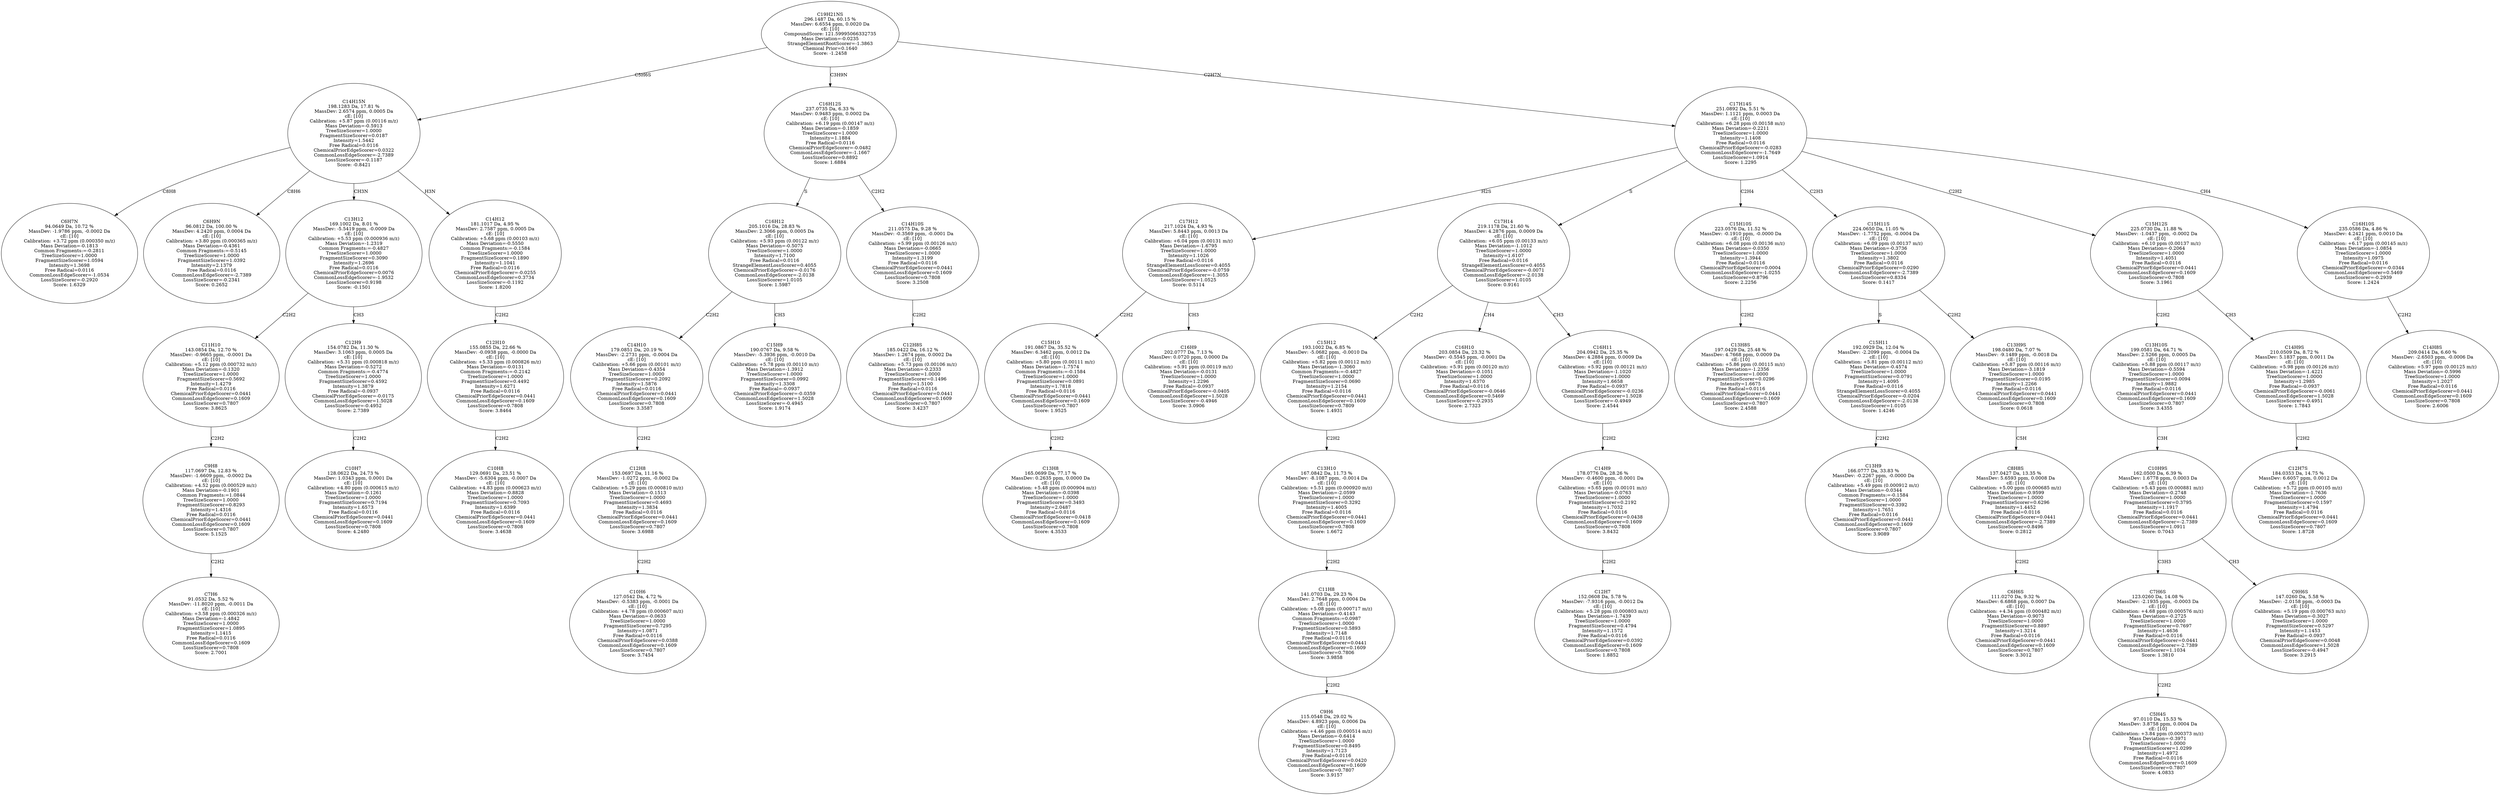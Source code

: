 strict digraph {
v1 [label="C6H7N\n94.0649 Da, 10.72 %\nMassDev: -1.9786 ppm, -0.0002 Da\ncE: [10]\nCalibration: +3.72 ppm (0.000350 m/z)\nMass Deviation=-0.1813\nCommon Fragments:=-0.2811\nTreeSizeScorer=1.0000\nFragmentSizeScorer=1.0594\nIntensity=1.3698\nFree Radical=0.0116\nCommonLossEdgeScorer=-1.0534\nLossSizeScorer=-0.2920\nScore: 1.6329"];
v2 [label="C6H9N\n96.0812 Da, 100.00 %\nMassDev: 4.2420 ppm, 0.0004 Da\ncE: [10]\nCalibration: +3.80 ppm (0.000365 m/z)\nMass Deviation=-0.4361\nCommon Fragments:=-0.5145\nTreeSizeScorer=1.0000\nFragmentSizeScorer=1.0392\nIntensity=2.1379\nFree Radical=0.0116\nCommonLossEdgeScorer=-2.7389\nLossSizeScorer=-0.2341\nScore: 0.2652"];
v3 [label="C7H6\n91.0532 Da, 5.52 %\nMassDev: -11.8020 ppm, -0.0011 Da\ncE: [10]\nCalibration: +3.58 ppm (0.000326 m/z)\nMass Deviation=-1.4842\nTreeSizeScorer=1.0000\nFragmentSizeScorer=1.0895\nIntensity=1.1415\nFree Radical=0.0116\nCommonLossEdgeScorer=0.1609\nLossSizeScorer=0.7808\nScore: 2.7001"];
v4 [label="C9H8\n117.0697 Da, 12.83 %\nMassDev: -1.6609 ppm, -0.0002 Da\ncE: [10]\nCalibration: +4.52 ppm (0.000529 m/z)\nMass Deviation=-0.1901\nCommon Fragments:=1.0844\nTreeSizeScorer=1.0000\nFragmentSizeScorer=0.8293\nIntensity=1.4316\nFree Radical=0.0116\nChemicalPriorEdgeScorer=0.0441\nCommonLossEdgeScorer=0.1609\nLossSizeScorer=0.7807\nScore: 5.1525"];
v5 [label="C11H10\n143.0854 Da, 12.70 %\nMassDev: -0.9665 ppm, -0.0001 Da\ncE: [10]\nCalibration: +5.12 ppm (0.000732 m/z)\nMass Deviation=-0.1320\nTreeSizeScorer=1.0000\nFragmentSizeScorer=0.5692\nIntensity=1.4279\nFree Radical=0.0116\nChemicalPriorEdgeScorer=0.0441\nCommonLossEdgeScorer=0.1609\nLossSizeScorer=0.7807\nScore: 3.8625"];
v6 [label="C10H7\n128.0622 Da, 24.73 %\nMassDev: 1.0343 ppm, 0.0001 Da\ncE: [10]\nCalibration: +4.80 ppm (0.000615 m/z)\nMass Deviation=-0.1261\nTreeSizeScorer=1.0000\nFragmentSizeScorer=0.7194\nIntensity=1.6573\nFree Radical=0.0116\nChemicalPriorEdgeScorer=0.0441\nCommonLossEdgeScorer=0.1609\nLossSizeScorer=0.7808\nScore: 4.2480"];
v7 [label="C12H9\n154.0782 Da, 11.30 %\nMassDev: 3.1063 ppm, 0.0005 Da\ncE: [10]\nCalibration: +5.31 ppm (0.000818 m/z)\nMass Deviation=-0.5272\nCommon Fragments:=-0.4774\nTreeSizeScorer=1.0000\nFragmentSizeScorer=0.4592\nIntensity=1.3879\nFree Radical=-0.0937\nChemicalPriorEdgeScorer=-0.0175\nCommonLossEdgeScorer=1.5028\nLossSizeScorer=-0.4952\nScore: 2.7389"];
v8 [label="C13H12\n169.1002 Da, 8.01 %\nMassDev: -5.5419 ppm, -0.0009 Da\ncE: [10]\nCalibration: +5.53 ppm (0.000936 m/z)\nMass Deviation=-1.2319\nCommon Fragments:=-0.4827\nTreeSizeScorer=1.0000\nFragmentSizeScorer=0.3090\nIntensity=1.2696\nFree Radical=0.0116\nChemicalPriorEdgeScorer=0.0076\nCommonLossEdgeScorer=-1.9532\nLossSizeScorer=0.9198\nScore: -0.1501"];
v9 [label="C10H8\n129.0691 Da, 23.51 %\nMassDev: -5.6304 ppm, -0.0007 Da\ncE: [10]\nCalibration: +4.83 ppm (0.000623 m/z)\nMass Deviation=-0.8828\nTreeSizeScorer=1.0000\nFragmentSizeScorer=0.7093\nIntensity=1.6399\nFree Radical=0.0116\nChemicalPriorEdgeScorer=0.0441\nCommonLossEdgeScorer=0.1609\nLossSizeScorer=0.7808\nScore: 3.4638"];
v10 [label="C12H10\n155.0855 Da, 22.66 %\nMassDev: -0.0938 ppm, -0.0000 Da\ncE: [10]\nCalibration: +5.33 ppm (0.000826 m/z)\nMass Deviation=-0.0131\nCommon Fragments:=-0.2142\nTreeSizeScorer=1.0000\nFragmentSizeScorer=0.4492\nIntensity=1.6271\nFree Radical=0.0116\nChemicalPriorEdgeScorer=0.0441\nCommonLossEdgeScorer=0.1609\nLossSizeScorer=0.7808\nScore: 3.8464"];
v11 [label="C14H12\n181.1017 Da, 4.95 %\nMassDev: 2.7587 ppm, 0.0005 Da\ncE: [10]\nCalibration: +5.68 ppm (0.00103 m/z)\nMass Deviation=-0.5550\nCommon Fragments:=-0.1584\nTreeSizeScorer=1.0000\nFragmentSizeScorer=0.1890\nIntensity=1.1041\nFree Radical=0.0116\nChemicalPriorEdgeScorer=-0.0255\nCommonLossEdgeScorer=0.3734\nLossSizeScorer=-0.1192\nScore: 1.8200"];
v12 [label="C14H15N\n198.1283 Da, 17.81 %\nMassDev: 2.6574 ppm, 0.0005 Da\ncE: [10]\nCalibration: +5.87 ppm (0.00116 m/z)\nMass Deviation=-0.5913\nTreeSizeScorer=1.0000\nFragmentSizeScorer=0.0187\nIntensity=1.5442\nFree Radical=0.0116\nChemicalPriorEdgeScorer=0.0322\nCommonLossEdgeScorer=-2.7389\nLossSizeScorer=-0.1187\nScore: -0.8421"];
v13 [label="C10H6\n127.0542 Da, 4.72 %\nMassDev: -0.5383 ppm, -0.0001 Da\ncE: [10]\nCalibration: +4.78 ppm (0.000607 m/z)\nMass Deviation=-0.0633\nTreeSizeScorer=1.0000\nFragmentSizeScorer=0.7295\nIntensity=1.0871\nFree Radical=0.0116\nChemicalPriorEdgeScorer=0.0388\nCommonLossEdgeScorer=0.1609\nLossSizeScorer=0.7807\nScore: 3.7454"];
v14 [label="C12H8\n153.0697 Da, 11.16 %\nMassDev: -1.0272 ppm, -0.0002 Da\ncE: [10]\nCalibration: +5.29 ppm (0.000810 m/z)\nMass Deviation=-0.1513\nTreeSizeScorer=1.0000\nFragmentSizeScorer=0.4693\nIntensity=1.3834\nFree Radical=0.0116\nChemicalPriorEdgeScorer=0.0441\nCommonLossEdgeScorer=0.1609\nLossSizeScorer=0.7807\nScore: 3.6988"];
v15 [label="C14H10\n179.0851 Da, 20.19 %\nMassDev: -2.2731 ppm, -0.0004 Da\ncE: [10]\nCalibration: +5.66 ppm (0.00101 m/z)\nMass Deviation=-0.4354\nTreeSizeScorer=1.0000\nFragmentSizeScorer=0.2092\nIntensity=1.5876\nFree Radical=0.0116\nChemicalPriorEdgeScorer=0.0441\nCommonLossEdgeScorer=0.1609\nLossSizeScorer=0.7808\nScore: 3.3587"];
v16 [label="C15H9\n190.0767 Da, 9.58 %\nMassDev: -5.3936 ppm, -0.0010 Da\ncE: [10]\nCalibration: +5.78 ppm (0.00110 m/z)\nMass Deviation=-1.3912\nTreeSizeScorer=1.0000\nFragmentSizeScorer=0.0992\nIntensity=1.3308\nFree Radical=-0.0937\nChemicalPriorEdgeScorer=-0.0359\nCommonLossEdgeScorer=1.5028\nLossSizeScorer=-0.4945\nScore: 1.9174"];
v17 [label="C16H12\n205.1016 Da, 28.83 %\nMassDev: 2.3066 ppm, 0.0005 Da\ncE: [10]\nCalibration: +5.93 ppm (0.00122 m/z)\nMass Deviation=-0.5075\nTreeSizeScorer=1.0000\nIntensity=1.7100\nFree Radical=0.0116\nStrangeElementLossScorer=0.4055\nChemicalPriorEdgeScorer=-0.0176\nCommonLossEdgeScorer=-2.0138\nLossSizeScorer=1.0105\nScore: 1.5987"];
v18 [label="C12H8S\n185.0422 Da, 16.12 %\nMassDev: 1.2674 ppm, 0.0002 Da\ncE: [10]\nCalibration: +5.73 ppm (0.00106 m/z)\nMass Deviation=-0.2333\nTreeSizeScorer=1.0000\nFragmentSizeScorer=0.1496\nIntensity=1.5100\nFree Radical=0.0116\nChemicalPriorEdgeScorer=0.0441\nCommonLossEdgeScorer=0.1609\nLossSizeScorer=0.7807\nScore: 3.4237"];
v19 [label="C14H10S\n211.0575 Da, 9.28 %\nMassDev: -0.3569 ppm, -0.0001 Da\ncE: [10]\nCalibration: +5.99 ppm (0.00126 m/z)\nMass Deviation=-0.0665\nTreeSizeScorer=1.0000\nIntensity=1.3199\nFree Radical=0.0116\nChemicalPriorEdgeScorer=0.0441\nCommonLossEdgeScorer=0.1609\nLossSizeScorer=0.7808\nScore: 3.2508"];
v20 [label="C16H12S\n237.0735 Da, 6.33 %\nMassDev: 0.9483 ppm, 0.0002 Da\ncE: [10]\nCalibration: +6.19 ppm (0.00147 m/z)\nMass Deviation=-0.1859\nTreeSizeScorer=1.0000\nIntensity=1.1884\nFree Radical=0.0116\nChemicalPriorEdgeScorer=-0.0482\nCommonLossEdgeScorer=-1.1667\nLossSizeScorer=0.8892\nScore: 1.6884"];
v21 [label="C13H8\n165.0699 Da, 77.17 %\nMassDev: 0.2635 ppm, 0.0000 Da\ncE: [10]\nCalibration: +5.48 ppm (0.000904 m/z)\nMass Deviation=-0.0398\nTreeSizeScorer=1.0000\nFragmentSizeScorer=0.3493\nIntensity=2.0487\nFree Radical=0.0116\nChemicalPriorEdgeScorer=0.0418\nCommonLossEdgeScorer=0.1609\nLossSizeScorer=0.7808\nScore: 4.3533"];
v22 [label="C15H10\n191.0867 Da, 35.52 %\nMassDev: 6.3462 ppm, 0.0012 Da\ncE: [10]\nCalibration: +5.80 ppm (0.00111 m/z)\nMass Deviation=-1.7574\nCommon Fragments:=-0.1584\nTreeSizeScorer=1.0000\nFragmentSizeScorer=0.0891\nIntensity=1.7818\nFree Radical=0.0116\nChemicalPriorEdgeScorer=0.0441\nCommonLossEdgeScorer=0.1609\nLossSizeScorer=0.7807\nScore: 1.9525"];
v23 [label="C16H9\n202.0777 Da, 7.13 %\nMassDev: 0.0720 ppm, 0.0000 Da\ncE: [10]\nCalibration: +5.91 ppm (0.00119 m/z)\nMass Deviation=-0.0131\nTreeSizeScorer=1.0000\nIntensity=1.2296\nFree Radical=-0.0937\nChemicalPriorEdgeScorer=-0.0405\nCommonLossEdgeScorer=1.5028\nLossSizeScorer=-0.4946\nScore: 3.0906"];
v24 [label="C17H12\n217.1024 Da, 4.93 %\nMassDev: 5.8443 ppm, 0.0013 Da\ncE: [10]\nCalibration: +6.04 ppm (0.00131 m/z)\nMass Deviation=-1.6795\nTreeSizeScorer=1.0000\nIntensity=1.1026\nFree Radical=0.0116\nStrangeElementLossScorer=0.4055\nChemicalPriorEdgeScorer=-0.0759\nCommonLossEdgeScorer=-1.3055\nLossSizeScorer=1.0525\nScore: 0.5114"];
v25 [label="C9H6\n115.0548 Da, 29.02 %\nMassDev: 4.8923 ppm, 0.0006 Da\ncE: [10]\nCalibration: +4.46 ppm (0.000514 m/z)\nMass Deviation=-0.6414\nTreeSizeScorer=1.0000\nFragmentSizeScorer=0.8495\nIntensity=1.7123\nFree Radical=0.0116\nChemicalPriorEdgeScorer=0.0420\nCommonLossEdgeScorer=0.1609\nLossSizeScorer=0.7807\nScore: 3.9157"];
v26 [label="C11H8\n141.0703 Da, 29.23 %\nMassDev: 2.7648 ppm, 0.0004 Da\ncE: [10]\nCalibration: +5.08 ppm (0.000717 m/z)\nMass Deviation=-0.4143\nCommon Fragments:=0.0987\nTreeSizeScorer=1.0000\nFragmentSizeScorer=0.5893\nIntensity=1.7148\nFree Radical=0.0116\nChemicalPriorEdgeScorer=0.0441\nCommonLossEdgeScorer=0.1609\nLossSizeScorer=0.7806\nScore: 3.9858"];
v27 [label="C13H10\n167.0842 Da, 11.73 %\nMassDev: -8.1087 ppm, -0.0014 Da\ncE: [10]\nCalibration: +5.51 ppm (0.000920 m/z)\nMass Deviation=-2.0599\nTreeSizeScorer=1.0000\nFragmentSizeScorer=0.3292\nIntensity=1.4005\nFree Radical=0.0116\nChemicalPriorEdgeScorer=0.0441\nCommonLossEdgeScorer=0.1609\nLossSizeScorer=0.7808\nScore: 1.6672"];
v28 [label="C15H12\n193.1002 Da, 6.85 %\nMassDev: -5.0682 ppm, -0.0010 Da\ncE: [10]\nCalibration: +5.82 ppm (0.00112 m/z)\nMass Deviation=-1.3060\nCommon Fragments:=-0.4827\nTreeSizeScorer=1.0000\nFragmentSizeScorer=0.0690\nIntensity=1.2154\nFree Radical=0.0116\nChemicalPriorEdgeScorer=0.0441\nCommonLossEdgeScorer=0.1609\nLossSizeScorer=0.7809\nScore: 1.4931"];
v29 [label="C16H10\n203.0854 Da, 23.32 %\nMassDev: -0.5545 ppm, -0.0001 Da\ncE: [10]\nCalibration: +5.91 ppm (0.00120 m/z)\nMass Deviation=-0.1051\nTreeSizeScorer=1.0000\nIntensity=1.6370\nFree Radical=0.0116\nChemicalPriorEdgeScorer=-0.0646\nCommonLossEdgeScorer=0.5469\nLossSizeScorer=-0.2935\nScore: 2.7323"];
v30 [label="C12H7\n152.0608 Da, 5.78 %\nMassDev: -7.9316 ppm, -0.0012 Da\ncE: [10]\nCalibration: +5.28 ppm (0.000803 m/z)\nMass Deviation=-1.7439\nTreeSizeScorer=1.0000\nFragmentSizeScorer=0.4794\nIntensity=1.1572\nFree Radical=0.0116\nChemicalPriorEdgeScorer=0.0392\nCommonLossEdgeScorer=0.1609\nLossSizeScorer=0.7808\nScore: 1.8852"];
v31 [label="C14H9\n178.0776 Da, 28.26 %\nMassDev: -0.4600 ppm, -0.0001 Da\ncE: [10]\nCalibration: +5.65 ppm (0.00101 m/z)\nMass Deviation=-0.0763\nTreeSizeScorer=1.0000\nFragmentSizeScorer=0.2192\nIntensity=1.7032\nFree Radical=0.0116\nChemicalPriorEdgeScorer=0.0438\nCommonLossEdgeScorer=0.1609\nLossSizeScorer=0.7808\nScore: 3.8432"];
v32 [label="C16H11\n204.0942 Da, 25.35 %\nMassDev: 4.2884 ppm, 0.0009 Da\ncE: [10]\nCalibration: +5.92 ppm (0.00121 m/z)\nMass Deviation=-1.1020\nTreeSizeScorer=1.0000\nIntensity=1.6658\nFree Radical=-0.0937\nChemicalPriorEdgeScorer=-0.0236\nCommonLossEdgeScorer=1.5028\nLossSizeScorer=-0.4949\nScore: 2.4544"];
v33 [label="C17H14\n219.1178 Da, 21.60 %\nMassDev: 4.2876 ppm, 0.0009 Da\ncE: [10]\nCalibration: +6.05 ppm (0.00133 m/z)\nMass Deviation=-1.1012\nTreeSizeScorer=1.0000\nIntensity=1.6107\nFree Radical=0.0116\nStrangeElementLossScorer=0.4055\nChemicalPriorEdgeScorer=-0.0071\nCommonLossEdgeScorer=-2.0138\nLossSizeScorer=1.0105\nScore: 0.9161"];
v34 [label="C13H8S\n197.0429 Da, 25.48 %\nMassDev: 4.7668 ppm, 0.0009 Da\ncE: [10]\nCalibration: +5.86 ppm (0.00115 m/z)\nMass Deviation=-1.2356\nTreeSizeScorer=1.0000\nFragmentSizeScorer=0.0296\nIntensity=1.6675\nFree Radical=0.0116\nChemicalPriorEdgeScorer=0.0441\nCommonLossEdgeScorer=0.1609\nLossSizeScorer=0.7807\nScore: 2.4588"];
v35 [label="C15H10S\n223.0576 Da, 11.52 %\nMassDev: -0.1910 ppm, -0.0000 Da\ncE: [10]\nCalibration: +6.08 ppm (0.00136 m/z)\nMass Deviation=-0.0350\nTreeSizeScorer=1.0000\nIntensity=1.3944\nFree Radical=0.0116\nChemicalPriorEdgeScorer=0.0004\nCommonLossEdgeScorer=-1.0255\nLossSizeScorer=0.8796\nScore: 2.2256"];
v36 [label="C13H9\n166.0777 Da, 33.83 %\nMassDev: -0.2267 ppm, -0.0000 Da\ncE: [10]\nCalibration: +5.49 ppm (0.000912 m/z)\nMass Deviation=-0.0344\nCommon Fragments:=-0.1584\nTreeSizeScorer=1.0000\nFragmentSizeScorer=0.3392\nIntensity=1.7651\nFree Radical=0.0116\nChemicalPriorEdgeScorer=0.0441\nCommonLossEdgeScorer=0.1609\nLossSizeScorer=0.7807\nScore: 3.9089"];
v37 [label="C15H11\n192.0929 Da, 12.04 %\nMassDev: -2.2099 ppm, -0.0004 Da\ncE: [10]\nCalibration: +5.81 ppm (0.00112 m/z)\nMass Deviation=-0.4574\nTreeSizeScorer=1.0000\nFragmentSizeScorer=0.0791\nIntensity=1.4095\nFree Radical=0.0116\nStrangeElementLossScorer=0.4055\nChemicalPriorEdgeScorer=-0.0204\nCommonLossEdgeScorer=-2.0138\nLossSizeScorer=1.0105\nScore: 1.4246"];
v38 [label="C6H6S\n111.0270 Da, 9.32 %\nMassDev: 6.6868 ppm, 0.0007 Da\ncE: [10]\nCalibration: +4.34 ppm (0.000482 m/z)\nMass Deviation=-0.9073\nTreeSizeScorer=1.0000\nFragmentSizeScorer=0.8897\nIntensity=1.3214\nFree Radical=0.0116\nChemicalPriorEdgeScorer=0.0441\nCommonLossEdgeScorer=0.1609\nLossSizeScorer=0.7807\nScore: 3.3012"];
v39 [label="C8H8S\n137.0427 Da, 13.35 %\nMassDev: 5.6593 ppm, 0.0008 Da\ncE: [10]\nCalibration: +5.00 ppm (0.000685 m/z)\nMass Deviation=-0.9599\nTreeSizeScorer=1.0000\nFragmentSizeScorer=0.6296\nIntensity=1.4452\nFree Radical=0.0116\nChemicalPriorEdgeScorer=0.0441\nCommonLossEdgeScorer=-2.7389\nLossSizeScorer=0.8496\nScore: 0.2812"];
v40 [label="C13H9S\n198.0480 Da, 7.07 %\nMassDev: -9.1489 ppm, -0.0018 Da\ncE: [10]\nCalibration: +5.87 ppm (0.00116 m/z)\nMass Deviation=-3.1819\nTreeSizeScorer=1.0000\nFragmentSizeScorer=0.0195\nIntensity=1.2266\nFree Radical=0.0116\nChemicalPriorEdgeScorer=0.0441\nCommonLossEdgeScorer=0.1609\nLossSizeScorer=0.7808\nScore: 0.0618"];
v41 [label="C15H11S\n224.0650 Da, 11.05 %\nMassDev: -1.7752 ppm, -0.0004 Da\ncE: [10]\nCalibration: +6.09 ppm (0.00137 m/z)\nMass Deviation=-0.3736\nTreeSizeScorer=1.0000\nIntensity=1.3802\nFree Radical=0.0116\nChemicalPriorEdgeScorer=0.0290\nCommonLossEdgeScorer=-2.7389\nLossSizeScorer=0.8334\nScore: 0.1417"];
v42 [label="C5H4S\n97.0110 Da, 15.53 %\nMassDev: 3.8758 ppm, 0.0004 Da\ncE: [10]\nCalibration: +3.84 ppm (0.000373 m/z)\nMass Deviation=-0.3971\nTreeSizeScorer=1.0000\nFragmentSizeScorer=1.0299\nIntensity=1.4972\nFree Radical=0.0116\nCommonLossEdgeScorer=0.1609\nLossSizeScorer=0.7807\nScore: 4.0833"];
v43 [label="C7H6S\n123.0260 Da, 14.08 %\nMassDev: -2.1935 ppm, -0.0003 Da\ncE: [10]\nCalibration: +4.68 ppm (0.000576 m/z)\nMass Deviation=-0.2725\nTreeSizeScorer=1.0000\nFragmentSizeScorer=0.7697\nIntensity=1.4636\nFree Radical=0.0116\nChemicalPriorEdgeScorer=0.0441\nCommonLossEdgeScorer=-2.7389\nLossSizeScorer=1.1034\nScore: 1.3810"];
v44 [label="C9H6S\n147.0260 Da, 5.58 %\nMassDev: -2.0158 ppm, -0.0003 Da\ncE: [10]\nCalibration: +5.19 ppm (0.000763 m/z)\nMass Deviation=-0.3027\nTreeSizeScorer=1.0000\nFragmentSizeScorer=0.5297\nIntensity=1.1453\nFree Radical=-0.0937\nChemicalPriorEdgeScorer=0.0048\nCommonLossEdgeScorer=1.5028\nLossSizeScorer=-0.4947\nScore: 3.2915"];
v45 [label="C10H9S\n162.0500 Da, 6.39 %\nMassDev: 1.6778 ppm, 0.0003 Da\ncE: [10]\nCalibration: +5.43 ppm (0.000881 m/z)\nMass Deviation=-0.2748\nTreeSizeScorer=1.0000\nFragmentSizeScorer=0.3795\nIntensity=1.1917\nFree Radical=0.0116\nChemicalPriorEdgeScorer=0.0441\nCommonLossEdgeScorer=-2.7389\nLossSizeScorer=1.0911\nScore: 0.7043"];
v46 [label="C13H10S\n199.0581 Da, 64.71 %\nMassDev: 2.5266 ppm, 0.0005 Da\ncE: [10]\nCalibration: +5.88 ppm (0.00117 m/z)\nMass Deviation=-0.5594\nTreeSizeScorer=1.0000\nFragmentSizeScorer=0.0094\nIntensity=1.9882\nFree Radical=0.0116\nChemicalPriorEdgeScorer=0.0441\nCommonLossEdgeScorer=0.1609\nLossSizeScorer=0.7807\nScore: 3.4355"];
v47 [label="C12H7S\n184.0353 Da, 14.75 %\nMassDev: 6.6057 ppm, 0.0012 Da\ncE: [10]\nCalibration: +5.72 ppm (0.00105 m/z)\nMass Deviation=-1.7636\nTreeSizeScorer=1.0000\nFragmentSizeScorer=0.1597\nIntensity=1.4794\nFree Radical=0.0116\nChemicalPriorEdgeScorer=0.0441\nCommonLossEdgeScorer=0.1609\nLossSizeScorer=0.7807\nScore: 1.8728"];
v48 [label="C14H9S\n210.0509 Da, 8.72 %\nMassDev: 5.1837 ppm, 0.0011 Da\ncE: [10]\nCalibration: +5.98 ppm (0.00126 m/z)\nMass Deviation=-1.4221\nTreeSizeScorer=1.0000\nIntensity=1.2985\nFree Radical=-0.0937\nChemicalPriorEdgeScorer=-0.0061\nCommonLossEdgeScorer=1.5028\nLossSizeScorer=-0.4951\nScore: 1.7843"];
v49 [label="C15H12S\n225.0730 Da, 11.88 %\nMassDev: -1.0437 ppm, -0.0002 Da\ncE: [10]\nCalibration: +6.10 ppm (0.00137 m/z)\nMass Deviation=-0.2064\nTreeSizeScorer=1.0000\nIntensity=1.4051\nFree Radical=0.0116\nChemicalPriorEdgeScorer=0.0441\nCommonLossEdgeScorer=0.1609\nLossSizeScorer=0.7808\nScore: 3.1961"];
v50 [label="C14H8S\n209.0414 Da, 6.60 %\nMassDev: -2.6503 ppm, -0.0006 Da\ncE: [10]\nCalibration: +5.97 ppm (0.00125 m/z)\nMass Deviation=-0.5996\nTreeSizeScorer=1.0000\nIntensity=1.2027\nFree Radical=0.0116\nChemicalPriorEdgeScorer=0.0441\nCommonLossEdgeScorer=0.1609\nLossSizeScorer=0.7808\nScore: 2.6006"];
v51 [label="C16H10S\n235.0586 Da, 4.86 %\nMassDev: 4.2421 ppm, 0.0010 Da\ncE: [10]\nCalibration: +6.17 ppm (0.00145 m/z)\nMass Deviation=-1.0854\nTreeSizeScorer=1.0000\nIntensity=1.0975\nFree Radical=0.0116\nChemicalPriorEdgeScorer=-0.0344\nCommonLossEdgeScorer=0.5469\nLossSizeScorer=-0.2939\nScore: 1.2424"];
v52 [label="C17H14S\n251.0892 Da, 5.51 %\nMassDev: 1.1121 ppm, 0.0003 Da\ncE: [10]\nCalibration: +6.28 ppm (0.00158 m/z)\nMass Deviation=-0.2211\nTreeSizeScorer=1.0000\nIntensity=1.1408\nFree Radical=0.0116\nChemicalPriorEdgeScorer=-0.0283\nCommonLossEdgeScorer=-1.7649\nLossSizeScorer=1.0914\nScore: 1.2295"];
v53 [label="C19H21NS\n296.1487 Da, 60.15 %\nMassDev: 6.6554 ppm, 0.0020 Da\ncE: [10]\nCompoundScore: 121.59995066332735\nMass Deviation=-0.0235\nStrangeElementRootScorer=-1.3863\nChemical Prior=0.1640\nScore: -1.2458"];
v12 -> v1 [label="C8H8"];
v12 -> v2 [label="C8H6"];
v4 -> v3 [label="C2H2"];
v5 -> v4 [label="C2H2"];
v8 -> v5 [label="C2H2"];
v7 -> v6 [label="C2H2"];
v8 -> v7 [label="CH3"];
v12 -> v8 [label="CH3N"];
v10 -> v9 [label="C2H2"];
v11 -> v10 [label="C2H2"];
v12 -> v11 [label="H3N"];
v53 -> v12 [label="C5H6S"];
v14 -> v13 [label="C2H2"];
v15 -> v14 [label="C2H2"];
v17 -> v15 [label="C2H2"];
v17 -> v16 [label="CH3"];
v20 -> v17 [label="S"];
v19 -> v18 [label="C2H2"];
v20 -> v19 [label="C2H2"];
v53 -> v20 [label="C3H9N"];
v22 -> v21 [label="C2H2"];
v24 -> v22 [label="C2H2"];
v24 -> v23 [label="CH3"];
v52 -> v24 [label="H2S"];
v26 -> v25 [label="C2H2"];
v27 -> v26 [label="C2H2"];
v28 -> v27 [label="C2H2"];
v33 -> v28 [label="C2H2"];
v33 -> v29 [label="CH4"];
v31 -> v30 [label="C2H2"];
v32 -> v31 [label="C2H2"];
v33 -> v32 [label="CH3"];
v52 -> v33 [label="S"];
v35 -> v34 [label="C2H2"];
v52 -> v35 [label="C2H4"];
v37 -> v36 [label="C2H2"];
v41 -> v37 [label="S"];
v39 -> v38 [label="C2H2"];
v40 -> v39 [label="C5H"];
v41 -> v40 [label="C2H2"];
v52 -> v41 [label="C2H3"];
v43 -> v42 [label="C2H2"];
v45 -> v43 [label="C3H3"];
v45 -> v44 [label="CH3"];
v46 -> v45 [label="C3H"];
v49 -> v46 [label="C2H2"];
v48 -> v47 [label="C2H2"];
v49 -> v48 [label="CH3"];
v52 -> v49 [label="C2H2"];
v51 -> v50 [label="C2H2"];
v52 -> v51 [label="CH4"];
v53 -> v52 [label="C2H7N"];
}